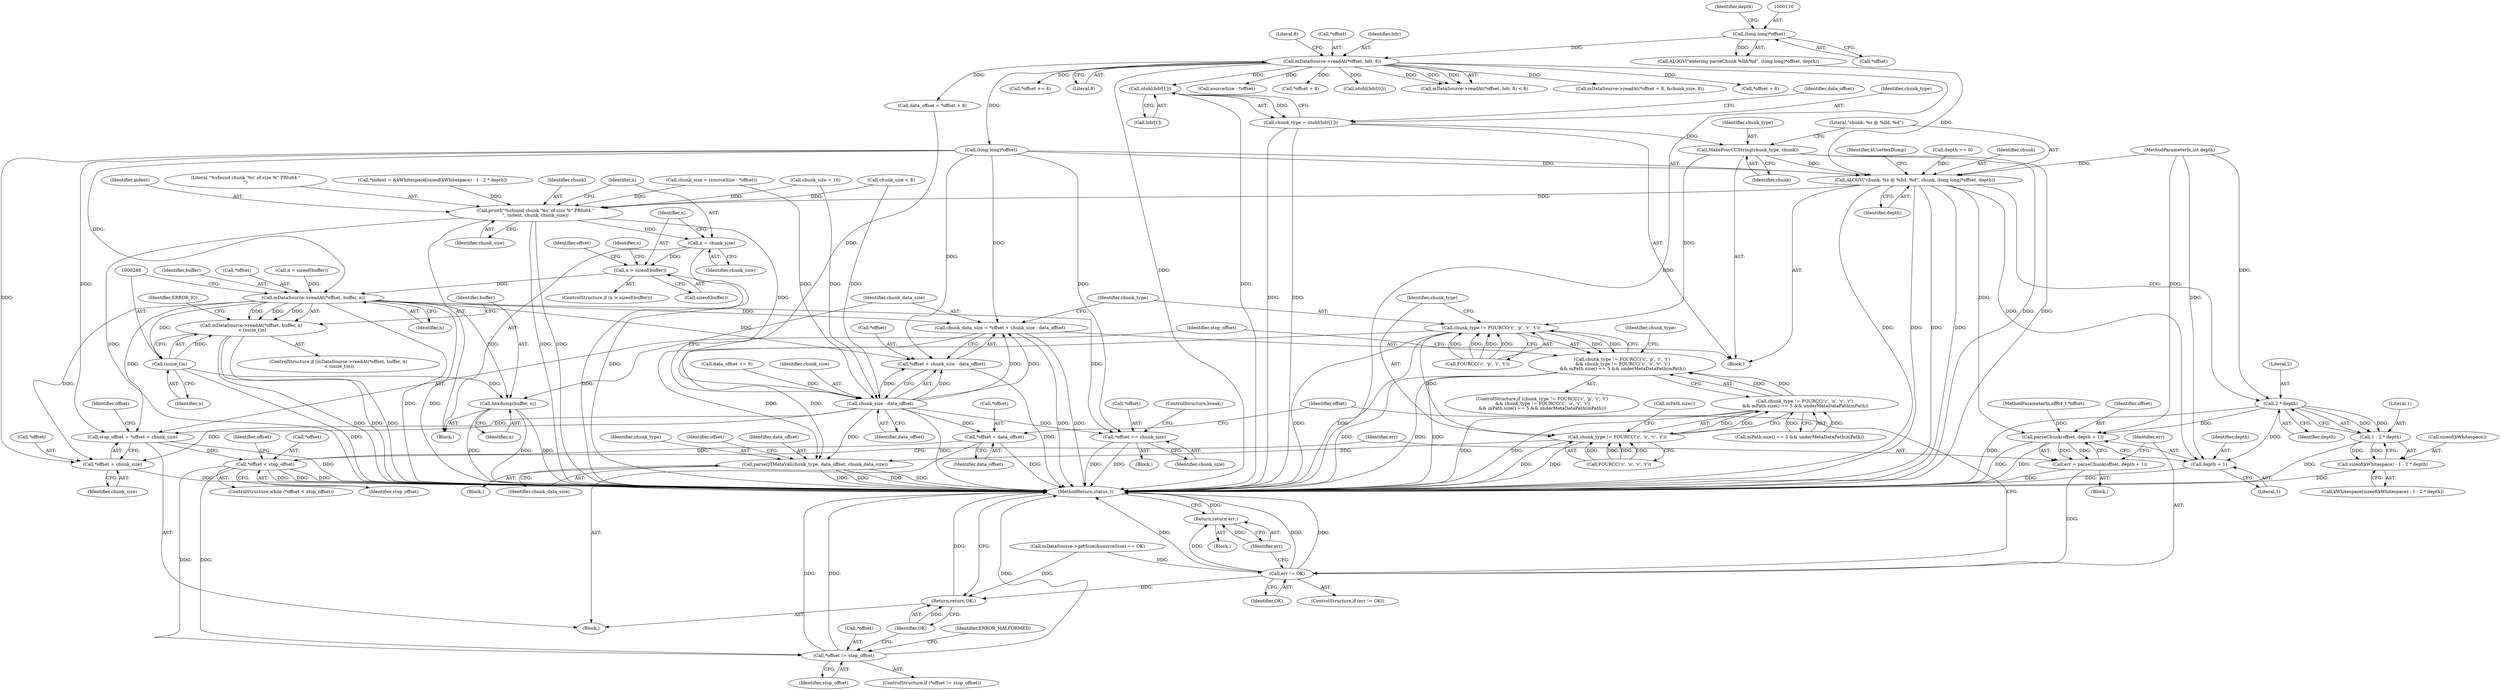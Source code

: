 digraph "0_Android_e7142a0703bc93f75e213e96ebc19000022afed9@array" {
"1000136" [label="(Call,ntohl(hdr[1]))"];
"1000117" [label="(Call,mDataSource->readAt(*offset, hdr, 8))"];
"1000109" [label="(Call,(long long)*offset)"];
"1000134" [label="(Call,chunk_type = ntohl(hdr[1]))"];
"1000228" [label="(Call,MakeFourCCString(chunk_type, chunk))"];
"1000231" [label="(Call,ALOGV(\"chunk: %s @ %lld, %d\", chunk, (long long)*offset, depth))"];
"1000257" [label="(Call,2 * depth)"];
"1000255" [label="(Call,1 - 2 * depth)"];
"1000252" [label="(Call,sizeof(kWhitespace) - 1 - 2 * depth)"];
"1000350" [label="(Call,parseChunk(offset, depth + 1))"];
"1000348" [label="(Call,err = parseChunk(offset, depth + 1))"];
"1000356" [label="(Call,err != OK)"];
"1000360" [label="(Return,return err;)"];
"1000370" [label="(Return,return OK;)"];
"1000352" [label="(Call,depth + 1)"];
"1000260" [label="(Call,printf(\"%sfound chunk '%s' of size %\" PRIu64 \"\n\", indent, chunk, chunk_size))"];
"1000267" [label="(Call,n = chunk_size)"];
"1000271" [label="(Call,n > sizeof(buffer))"];
"1000282" [label="(Call,mDataSource->readAt(*offset, buffer, n))"];
"1000281" [label="(Call,mDataSource->readAt(*offset, buffer, n)\n < (ssize_t)n)"];
"1000287" [label="(Call,(ssize_t)n)"];
"1000293" [label="(Call,hexdump(buffer, n))"];
"1000298" [label="(Call,chunk_data_size = *offset + chunk_size - data_offset)"];
"1003264" [label="(Call,parseQTMetaVal(chunk_type, data_offset, chunk_data_size))"];
"1000300" [label="(Call,*offset + chunk_size - data_offset)"];
"1000331" [label="(Call,stop_offset = *offset + chunk_size)"];
"1000342" [label="(Call,*offset < stop_offset)"];
"1000363" [label="(Call,*offset != stop_offset)"];
"1000333" [label="(Call,*offset + chunk_size)"];
"1003268" [label="(Call,*offset += chunk_size)"];
"1000303" [label="(Call,chunk_size - data_offset)"];
"1000337" [label="(Call,*offset = data_offset)"];
"1000308" [label="(Call,chunk_type != FOURCC('c', 'p', 'r', 't'))"];
"1000307" [label="(Call,chunk_type != FOURCC('c', 'p', 'r', 't')\n && chunk_type != FOURCC('c', 'o', 'v', 'r')\n && mPath.size() == 5 && underMetaDataPath(mPath))"];
"1000316" [label="(Call,chunk_type != FOURCC('c', 'o', 'v', 'r'))"];
"1000315" [label="(Call,chunk_type != FOURCC('c', 'o', 'v', 'r')\n && mPath.size() == 5 && underMetaDataPath(mPath))"];
"1000258" [label="(Literal,2)"];
"1000170" [label="(Call,data_offset += 8)"];
"1000136" [label="(Call,ntohl(hdr[1]))"];
"1000228" [label="(Call,MakeFourCCString(chunk_type, chunk))"];
"1000364" [label="(Call,*offset)"];
"1000142" [label="(Identifier,data_offset)"];
"1000213" [label="(Call,*offset += 4)"];
"1000260" [label="(Call,printf(\"%sfound chunk '%s' of size %\" PRIu64 \"\n\", indent, chunk, chunk_size))"];
"1000298" [label="(Call,chunk_data_size = *offset + chunk_size - data_offset)"];
"1000174" [label="(Call,chunk_size < 16)"];
"1000121" [label="(Literal,8)"];
"1000340" [label="(Identifier,data_offset)"];
"1000122" [label="(Literal,8)"];
"1000348" [label="(Call,err = parseChunk(offset, depth + 1))"];
"1000269" [label="(Identifier,chunk_size)"];
"1000135" [label="(Identifier,chunk_type)"];
"1000263" [label="(Identifier,chunk)"];
"1000201" [label="(Call,sourceSize - *offset)"];
"1000316" [label="(Call,chunk_type != FOURCC('c', 'o', 'v', 'r'))"];
"1000307" [label="(Call,chunk_type != FOURCC('c', 'p', 'r', 't')\n && chunk_type != FOURCC('c', 'o', 'v', 'r')\n && mPath.size() == 5 && underMetaDataPath(mPath))"];
"1000250" [label="(Call,kWhitespace[sizeof(kWhitespace) - 1 - 2 * depth])"];
"1000350" [label="(Call,parseChunk(offset, depth + 1))"];
"1000356" [label="(Call,err != OK)"];
"1000300" [label="(Call,*offset + chunk_size - data_offset)"];
"1000221" [label="(Call,chunk_size < 8)"];
"1000229" [label="(Identifier,chunk_type)"];
"1003258" [label="(Block,)"];
"1003269" [label="(Call,*offset)"];
"1000370" [label="(Return,return OK;)"];
"1000141" [label="(Call,data_offset = *offset + 8)"];
"1000295" [label="(Identifier,n)"];
"1000134" [label="(Call,chunk_type = ntohl(hdr[1]))"];
"1003271" [label="(Identifier,chunk_size)"];
"1000105" [label="(MethodParameterIn,int depth)"];
"1000261" [label="(Literal,\"%sfound chunk '%s' of size %\" PRIu64 \"\n\")"];
"1000252" [label="(Call,sizeof(kWhitespace) - 1 - 2 * depth)"];
"1000106" [label="(Block,)"];
"1000143" [label="(Call,*offset + 8)"];
"1000361" [label="(Identifier,err)"];
"1000363" [label="(Call,*offset != stop_offset)"];
"1000282" [label="(Call,mDataSource->readAt(*offset, buffer, n))"];
"1000129" [label="(Call,ntohl(hdr[0]))"];
"1000344" [label="(Identifier,offset)"];
"1000116" [label="(Call,mDataSource->readAt(*offset, hdr, 8) < 8)"];
"1000276" [label="(Call,n = sizeof(buffer))"];
"1000285" [label="(Identifier,buffer)"];
"1000332" [label="(Identifier,stop_offset)"];
"1000238" [label="(Identifier,depth)"];
"1000271" [label="(Call,n > sizeof(buffer))"];
"1000255" [label="(Call,1 - 2 * depth)"];
"1000231" [label="(Call,ALOGV(\"chunk: %s @ %lld, %d\", chunk, (long long)*offset, depth))"];
"1000371" [label="(Identifier,OK)"];
"1003270" [label="(Identifier,offset)"];
"1000338" [label="(Call,*offset)"];
"1000325" [label="(Call,mPath.size())"];
"1000323" [label="(Call,mPath.size() == 5 && underMetaDataPath(mPath))"];
"1000355" [label="(ControlStructure,if (err != OK))"];
"1000365" [label="(Identifier,offset)"];
"1000331" [label="(Call,stop_offset = *offset + chunk_size)"];
"1000286" [label="(Identifier,n)"];
"1000358" [label="(Identifier,OK)"];
"1000280" [label="(ControlStructure,if (mDataSource->readAt(*offset, buffer, n)\n < (ssize_t)n))"];
"1000247" [label="(Call,*indent = &kWhitespace[sizeof(kWhitespace) - 1 - 2 * depth])"];
"1000293" [label="(Call,hexdump(buffer, n))"];
"1000253" [label="(Call,sizeof(kWhitespace))"];
"1000111" [label="(Call,*offset)"];
"1000310" [label="(Call,FOURCC('c', 'p', 'r', 't'))"];
"1000264" [label="(Identifier,chunk_size)"];
"1000137" [label="(Call,hdr[1])"];
"1000333" [label="(Call,*offset + chunk_size)"];
"1000360" [label="(Return,return err;)"];
"1000317" [label="(Identifier,chunk_type)"];
"1000270" [label="(ControlStructure,if (n > sizeof(buffer)))"];
"1000306" [label="(ControlStructure,if (chunk_type != FOURCC('c', 'p', 'r', 't')\n && chunk_type != FOURCC('c', 'o', 'v', 'r')\n && mPath.size() == 5 && underMetaDataPath(mPath)))"];
"1000341" [label="(ControlStructure,while (*offset < stop_offset))"];
"1000117" [label="(Call,mDataSource->readAt(*offset, hdr, 8))"];
"1000353" [label="(Identifier,depth)"];
"1000109" [label="(Call,(long long)*offset)"];
"1000113" [label="(Identifier,depth)"];
"1000187" [label="(Call,depth == 0)"];
"1003267" [label="(Identifier,chunk_data_size)"];
"1000283" [label="(Call,*offset)"];
"1003266" [label="(Identifier,data_offset)"];
"1000230" [label="(Identifier,chunk)"];
"1003264" [label="(Call,parseQTMetaVal(chunk_type, data_offset, chunk_data_size))"];
"1000352" [label="(Call,depth + 1)"];
"1000256" [label="(Literal,1)"];
"1000118" [label="(Call,*offset)"];
"1000351" [label="(Identifier,offset)"];
"1000289" [label="(Identifier,n)"];
"1000357" [label="(Identifier,err)"];
"1000294" [label="(Identifier,buffer)"];
"1003275" [label="(MethodReturn,status_t)"];
"1000199" [label="(Call,chunk_size = (sourceSize - *offset))"];
"1000359" [label="(Block,)"];
"1000234" [label="(Call,(long long)*offset)"];
"1000292" [label="(Identifier,ERROR_IO)"];
"1000107" [label="(Call,ALOGV(\"entering parseChunk %lld/%d\", (long long)*offset, depth))"];
"1000287" [label="(Call,(ssize_t)n)"];
"1000345" [label="(Identifier,stop_offset)"];
"1000334" [label="(Call,*offset)"];
"1000120" [label="(Identifier,hdr)"];
"1000232" [label="(Literal,\"chunk: %s @ %lld, %d\")"];
"1003268" [label="(Call,*offset += chunk_size)"];
"1000343" [label="(Call,*offset)"];
"1000284" [label="(Identifier,offset)"];
"1000104" [label="(MethodParameterIn,off64_t *offset)"];
"1000262" [label="(Identifier,indent)"];
"1000339" [label="(Identifier,offset)"];
"1000154" [label="(Call,mDataSource->readAt(*offset + 8, &chunk_size, 8))"];
"1000354" [label="(Literal,1)"];
"1000233" [label="(Identifier,chunk)"];
"1000267" [label="(Call,n = chunk_size)"];
"1000155" [label="(Call,*offset + 8)"];
"1003272" [label="(ControlStructure,break;)"];
"1000273" [label="(Call,sizeof(buffer))"];
"1000342" [label="(Call,*offset < stop_offset)"];
"1000315" [label="(Call,chunk_type != FOURCC('c', 'o', 'v', 'r')\n && mPath.size() == 5 && underMetaDataPath(mPath))"];
"1000369" [label="(Identifier,ERROR_MALFORMED)"];
"1000366" [label="(Identifier,stop_offset)"];
"1000240" [label="(Identifier,kUseHexDump)"];
"1000305" [label="(Identifier,data_offset)"];
"1000318" [label="(Call,FOURCC('c', 'o', 'v', 'r'))"];
"1000304" [label="(Identifier,chunk_size)"];
"1000268" [label="(Identifier,n)"];
"1000346" [label="(Block,)"];
"1000257" [label="(Call,2 * depth)"];
"1000303" [label="(Call,chunk_size - data_offset)"];
"1000272" [label="(Identifier,n)"];
"1000299" [label="(Identifier,chunk_data_size)"];
"1000259" [label="(Identifier,depth)"];
"1000329" [label="(Block,)"];
"1000277" [label="(Identifier,n)"];
"1000336" [label="(Identifier,chunk_size)"];
"1000241" [label="(Block,)"];
"1000281" [label="(Call,mDataSource->readAt(*offset, buffer, n)\n < (ssize_t)n)"];
"1000309" [label="(Identifier,chunk_type)"];
"1000301" [label="(Call,*offset)"];
"1000349" [label="(Identifier,err)"];
"1000337" [label="(Call,*offset = data_offset)"];
"1003263" [label="(Block,)"];
"1000362" [label="(ControlStructure,if (*offset != stop_offset))"];
"1000373" [label="(Identifier,chunk_type)"];
"1000193" [label="(Call,mDataSource->getSize(&sourceSize) == OK)"];
"1003265" [label="(Identifier,chunk_type)"];
"1000308" [label="(Call,chunk_type != FOURCC('c', 'p', 'r', 't'))"];
"1000136" -> "1000134"  [label="AST: "];
"1000136" -> "1000137"  [label="CFG: "];
"1000137" -> "1000136"  [label="AST: "];
"1000134" -> "1000136"  [label="CFG: "];
"1000136" -> "1003275"  [label="DDG: "];
"1000136" -> "1000134"  [label="DDG: "];
"1000117" -> "1000136"  [label="DDG: "];
"1000117" -> "1000116"  [label="AST: "];
"1000117" -> "1000121"  [label="CFG: "];
"1000118" -> "1000117"  [label="AST: "];
"1000120" -> "1000117"  [label="AST: "];
"1000121" -> "1000117"  [label="AST: "];
"1000122" -> "1000117"  [label="CFG: "];
"1000117" -> "1003275"  [label="DDG: "];
"1000117" -> "1003275"  [label="DDG: "];
"1000117" -> "1000116"  [label="DDG: "];
"1000117" -> "1000116"  [label="DDG: "];
"1000117" -> "1000116"  [label="DDG: "];
"1000109" -> "1000117"  [label="DDG: "];
"1000117" -> "1000129"  [label="DDG: "];
"1000117" -> "1000141"  [label="DDG: "];
"1000117" -> "1000143"  [label="DDG: "];
"1000117" -> "1000154"  [label="DDG: "];
"1000117" -> "1000155"  [label="DDG: "];
"1000117" -> "1000201"  [label="DDG: "];
"1000117" -> "1000213"  [label="DDG: "];
"1000117" -> "1000234"  [label="DDG: "];
"1000109" -> "1000107"  [label="AST: "];
"1000109" -> "1000111"  [label="CFG: "];
"1000110" -> "1000109"  [label="AST: "];
"1000111" -> "1000109"  [label="AST: "];
"1000113" -> "1000109"  [label="CFG: "];
"1000109" -> "1000107"  [label="DDG: "];
"1000134" -> "1000106"  [label="AST: "];
"1000135" -> "1000134"  [label="AST: "];
"1000142" -> "1000134"  [label="CFG: "];
"1000134" -> "1003275"  [label="DDG: "];
"1000134" -> "1003275"  [label="DDG: "];
"1000134" -> "1000228"  [label="DDG: "];
"1000228" -> "1000106"  [label="AST: "];
"1000228" -> "1000230"  [label="CFG: "];
"1000229" -> "1000228"  [label="AST: "];
"1000230" -> "1000228"  [label="AST: "];
"1000232" -> "1000228"  [label="CFG: "];
"1000228" -> "1003275"  [label="DDG: "];
"1000228" -> "1003275"  [label="DDG: "];
"1000228" -> "1000231"  [label="DDG: "];
"1000228" -> "1000308"  [label="DDG: "];
"1000231" -> "1000106"  [label="AST: "];
"1000231" -> "1000238"  [label="CFG: "];
"1000232" -> "1000231"  [label="AST: "];
"1000233" -> "1000231"  [label="AST: "];
"1000234" -> "1000231"  [label="AST: "];
"1000238" -> "1000231"  [label="AST: "];
"1000240" -> "1000231"  [label="CFG: "];
"1000231" -> "1003275"  [label="DDG: "];
"1000231" -> "1003275"  [label="DDG: "];
"1000231" -> "1003275"  [label="DDG: "];
"1000231" -> "1003275"  [label="DDG: "];
"1000234" -> "1000231"  [label="DDG: "];
"1000187" -> "1000231"  [label="DDG: "];
"1000107" -> "1000231"  [label="DDG: "];
"1000105" -> "1000231"  [label="DDG: "];
"1000231" -> "1000257"  [label="DDG: "];
"1000231" -> "1000260"  [label="DDG: "];
"1000231" -> "1000350"  [label="DDG: "];
"1000231" -> "1000352"  [label="DDG: "];
"1000257" -> "1000255"  [label="AST: "];
"1000257" -> "1000259"  [label="CFG: "];
"1000258" -> "1000257"  [label="AST: "];
"1000259" -> "1000257"  [label="AST: "];
"1000255" -> "1000257"  [label="CFG: "];
"1000257" -> "1003275"  [label="DDG: "];
"1000257" -> "1000255"  [label="DDG: "];
"1000257" -> "1000255"  [label="DDG: "];
"1000105" -> "1000257"  [label="DDG: "];
"1000257" -> "1000350"  [label="DDG: "];
"1000257" -> "1000352"  [label="DDG: "];
"1000255" -> "1000252"  [label="AST: "];
"1000256" -> "1000255"  [label="AST: "];
"1000252" -> "1000255"  [label="CFG: "];
"1000255" -> "1003275"  [label="DDG: "];
"1000255" -> "1000252"  [label="DDG: "];
"1000255" -> "1000252"  [label="DDG: "];
"1000252" -> "1000250"  [label="AST: "];
"1000253" -> "1000252"  [label="AST: "];
"1000250" -> "1000252"  [label="CFG: "];
"1000252" -> "1003275"  [label="DDG: "];
"1000350" -> "1000348"  [label="AST: "];
"1000350" -> "1000352"  [label="CFG: "];
"1000351" -> "1000350"  [label="AST: "];
"1000352" -> "1000350"  [label="AST: "];
"1000348" -> "1000350"  [label="CFG: "];
"1000350" -> "1003275"  [label="DDG: "];
"1000350" -> "1003275"  [label="DDG: "];
"1000350" -> "1000348"  [label="DDG: "];
"1000350" -> "1000348"  [label="DDG: "];
"1000104" -> "1000350"  [label="DDG: "];
"1000105" -> "1000350"  [label="DDG: "];
"1000348" -> "1000346"  [label="AST: "];
"1000349" -> "1000348"  [label="AST: "];
"1000357" -> "1000348"  [label="CFG: "];
"1000348" -> "1003275"  [label="DDG: "];
"1000348" -> "1000356"  [label="DDG: "];
"1000356" -> "1000355"  [label="AST: "];
"1000356" -> "1000358"  [label="CFG: "];
"1000357" -> "1000356"  [label="AST: "];
"1000358" -> "1000356"  [label="AST: "];
"1000344" -> "1000356"  [label="CFG: "];
"1000361" -> "1000356"  [label="CFG: "];
"1000356" -> "1003275"  [label="DDG: "];
"1000356" -> "1003275"  [label="DDG: "];
"1000356" -> "1003275"  [label="DDG: "];
"1000193" -> "1000356"  [label="DDG: "];
"1000356" -> "1000360"  [label="DDG: "];
"1000356" -> "1000370"  [label="DDG: "];
"1000360" -> "1000359"  [label="AST: "];
"1000360" -> "1000361"  [label="CFG: "];
"1000361" -> "1000360"  [label="AST: "];
"1003275" -> "1000360"  [label="CFG: "];
"1000360" -> "1003275"  [label="DDG: "];
"1000361" -> "1000360"  [label="DDG: "];
"1000370" -> "1000329"  [label="AST: "];
"1000370" -> "1000371"  [label="CFG: "];
"1000371" -> "1000370"  [label="AST: "];
"1003275" -> "1000370"  [label="CFG: "];
"1000370" -> "1003275"  [label="DDG: "];
"1000371" -> "1000370"  [label="DDG: "];
"1000193" -> "1000370"  [label="DDG: "];
"1000352" -> "1000354"  [label="CFG: "];
"1000353" -> "1000352"  [label="AST: "];
"1000354" -> "1000352"  [label="AST: "];
"1000352" -> "1003275"  [label="DDG: "];
"1000105" -> "1000352"  [label="DDG: "];
"1000260" -> "1000241"  [label="AST: "];
"1000260" -> "1000264"  [label="CFG: "];
"1000261" -> "1000260"  [label="AST: "];
"1000262" -> "1000260"  [label="AST: "];
"1000263" -> "1000260"  [label="AST: "];
"1000264" -> "1000260"  [label="AST: "];
"1000268" -> "1000260"  [label="CFG: "];
"1000260" -> "1003275"  [label="DDG: "];
"1000260" -> "1003275"  [label="DDG: "];
"1000260" -> "1003275"  [label="DDG: "];
"1000247" -> "1000260"  [label="DDG: "];
"1000199" -> "1000260"  [label="DDG: "];
"1000221" -> "1000260"  [label="DDG: "];
"1000174" -> "1000260"  [label="DDG: "];
"1000260" -> "1000267"  [label="DDG: "];
"1000260" -> "1000303"  [label="DDG: "];
"1000267" -> "1000241"  [label="AST: "];
"1000267" -> "1000269"  [label="CFG: "];
"1000268" -> "1000267"  [label="AST: "];
"1000269" -> "1000267"  [label="AST: "];
"1000272" -> "1000267"  [label="CFG: "];
"1000267" -> "1003275"  [label="DDG: "];
"1000267" -> "1000271"  [label="DDG: "];
"1000271" -> "1000270"  [label="AST: "];
"1000271" -> "1000273"  [label="CFG: "];
"1000272" -> "1000271"  [label="AST: "];
"1000273" -> "1000271"  [label="AST: "];
"1000277" -> "1000271"  [label="CFG: "];
"1000284" -> "1000271"  [label="CFG: "];
"1000271" -> "1003275"  [label="DDG: "];
"1000271" -> "1000282"  [label="DDG: "];
"1000282" -> "1000281"  [label="AST: "];
"1000282" -> "1000286"  [label="CFG: "];
"1000283" -> "1000282"  [label="AST: "];
"1000285" -> "1000282"  [label="AST: "];
"1000286" -> "1000282"  [label="AST: "];
"1000288" -> "1000282"  [label="CFG: "];
"1000282" -> "1003275"  [label="DDG: "];
"1000282" -> "1003275"  [label="DDG: "];
"1000282" -> "1000281"  [label="DDG: "];
"1000282" -> "1000281"  [label="DDG: "];
"1000282" -> "1000281"  [label="DDG: "];
"1000234" -> "1000282"  [label="DDG: "];
"1000276" -> "1000282"  [label="DDG: "];
"1000282" -> "1000287"  [label="DDG: "];
"1000282" -> "1000293"  [label="DDG: "];
"1000282" -> "1000298"  [label="DDG: "];
"1000282" -> "1000300"  [label="DDG: "];
"1000282" -> "1000331"  [label="DDG: "];
"1000282" -> "1000333"  [label="DDG: "];
"1000282" -> "1003268"  [label="DDG: "];
"1000281" -> "1000280"  [label="AST: "];
"1000281" -> "1000287"  [label="CFG: "];
"1000287" -> "1000281"  [label="AST: "];
"1000292" -> "1000281"  [label="CFG: "];
"1000294" -> "1000281"  [label="CFG: "];
"1000281" -> "1003275"  [label="DDG: "];
"1000281" -> "1003275"  [label="DDG: "];
"1000281" -> "1003275"  [label="DDG: "];
"1000287" -> "1000281"  [label="DDG: "];
"1000287" -> "1000289"  [label="CFG: "];
"1000288" -> "1000287"  [label="AST: "];
"1000289" -> "1000287"  [label="AST: "];
"1000287" -> "1003275"  [label="DDG: "];
"1000287" -> "1000293"  [label="DDG: "];
"1000293" -> "1000241"  [label="AST: "];
"1000293" -> "1000295"  [label="CFG: "];
"1000294" -> "1000293"  [label="AST: "];
"1000295" -> "1000293"  [label="AST: "];
"1000299" -> "1000293"  [label="CFG: "];
"1000293" -> "1003275"  [label="DDG: "];
"1000293" -> "1003275"  [label="DDG: "];
"1000293" -> "1003275"  [label="DDG: "];
"1000298" -> "1000106"  [label="AST: "];
"1000298" -> "1000300"  [label="CFG: "];
"1000299" -> "1000298"  [label="AST: "];
"1000300" -> "1000298"  [label="AST: "];
"1000309" -> "1000298"  [label="CFG: "];
"1000298" -> "1003275"  [label="DDG: "];
"1000298" -> "1003275"  [label="DDG: "];
"1000234" -> "1000298"  [label="DDG: "];
"1000303" -> "1000298"  [label="DDG: "];
"1000303" -> "1000298"  [label="DDG: "];
"1000298" -> "1003264"  [label="DDG: "];
"1003264" -> "1003263"  [label="AST: "];
"1003264" -> "1003267"  [label="CFG: "];
"1003265" -> "1003264"  [label="AST: "];
"1003266" -> "1003264"  [label="AST: "];
"1003267" -> "1003264"  [label="AST: "];
"1003270" -> "1003264"  [label="CFG: "];
"1003264" -> "1003275"  [label="DDG: "];
"1003264" -> "1003275"  [label="DDG: "];
"1003264" -> "1003275"  [label="DDG: "];
"1003264" -> "1003275"  [label="DDG: "];
"1000308" -> "1003264"  [label="DDG: "];
"1000316" -> "1003264"  [label="DDG: "];
"1000303" -> "1003264"  [label="DDG: "];
"1000300" -> "1000303"  [label="CFG: "];
"1000301" -> "1000300"  [label="AST: "];
"1000303" -> "1000300"  [label="AST: "];
"1000300" -> "1003275"  [label="DDG: "];
"1000234" -> "1000300"  [label="DDG: "];
"1000303" -> "1000300"  [label="DDG: "];
"1000303" -> "1000300"  [label="DDG: "];
"1000331" -> "1000329"  [label="AST: "];
"1000331" -> "1000333"  [label="CFG: "];
"1000332" -> "1000331"  [label="AST: "];
"1000333" -> "1000331"  [label="AST: "];
"1000339" -> "1000331"  [label="CFG: "];
"1000331" -> "1003275"  [label="DDG: "];
"1000234" -> "1000331"  [label="DDG: "];
"1000303" -> "1000331"  [label="DDG: "];
"1000331" -> "1000342"  [label="DDG: "];
"1000342" -> "1000341"  [label="AST: "];
"1000342" -> "1000345"  [label="CFG: "];
"1000343" -> "1000342"  [label="AST: "];
"1000345" -> "1000342"  [label="AST: "];
"1000349" -> "1000342"  [label="CFG: "];
"1000365" -> "1000342"  [label="CFG: "];
"1000342" -> "1003275"  [label="DDG: "];
"1000342" -> "1003275"  [label="DDG: "];
"1000342" -> "1003275"  [label="DDG: "];
"1000337" -> "1000342"  [label="DDG: "];
"1000342" -> "1000363"  [label="DDG: "];
"1000342" -> "1000363"  [label="DDG: "];
"1000363" -> "1000362"  [label="AST: "];
"1000363" -> "1000366"  [label="CFG: "];
"1000364" -> "1000363"  [label="AST: "];
"1000366" -> "1000363"  [label="AST: "];
"1000369" -> "1000363"  [label="CFG: "];
"1000371" -> "1000363"  [label="CFG: "];
"1000363" -> "1003275"  [label="DDG: "];
"1000363" -> "1003275"  [label="DDG: "];
"1000363" -> "1003275"  [label="DDG: "];
"1000333" -> "1000336"  [label="CFG: "];
"1000334" -> "1000333"  [label="AST: "];
"1000336" -> "1000333"  [label="AST: "];
"1000333" -> "1003275"  [label="DDG: "];
"1000234" -> "1000333"  [label="DDG: "];
"1000303" -> "1000333"  [label="DDG: "];
"1003268" -> "1003258"  [label="AST: "];
"1003268" -> "1003271"  [label="CFG: "];
"1003269" -> "1003268"  [label="AST: "];
"1003271" -> "1003268"  [label="AST: "];
"1003272" -> "1003268"  [label="CFG: "];
"1003268" -> "1003275"  [label="DDG: "];
"1003268" -> "1003275"  [label="DDG: "];
"1000303" -> "1003268"  [label="DDG: "];
"1000234" -> "1003268"  [label="DDG: "];
"1000303" -> "1000305"  [label="CFG: "];
"1000304" -> "1000303"  [label="AST: "];
"1000305" -> "1000303"  [label="AST: "];
"1000303" -> "1003275"  [label="DDG: "];
"1000199" -> "1000303"  [label="DDG: "];
"1000221" -> "1000303"  [label="DDG: "];
"1000174" -> "1000303"  [label="DDG: "];
"1000141" -> "1000303"  [label="DDG: "];
"1000170" -> "1000303"  [label="DDG: "];
"1000303" -> "1000337"  [label="DDG: "];
"1000337" -> "1000329"  [label="AST: "];
"1000337" -> "1000340"  [label="CFG: "];
"1000338" -> "1000337"  [label="AST: "];
"1000340" -> "1000337"  [label="AST: "];
"1000344" -> "1000337"  [label="CFG: "];
"1000337" -> "1003275"  [label="DDG: "];
"1000308" -> "1000307"  [label="AST: "];
"1000308" -> "1000310"  [label="CFG: "];
"1000309" -> "1000308"  [label="AST: "];
"1000310" -> "1000308"  [label="AST: "];
"1000317" -> "1000308"  [label="CFG: "];
"1000307" -> "1000308"  [label="CFG: "];
"1000308" -> "1003275"  [label="DDG: "];
"1000308" -> "1003275"  [label="DDG: "];
"1000308" -> "1000307"  [label="DDG: "];
"1000308" -> "1000307"  [label="DDG: "];
"1000310" -> "1000308"  [label="DDG: "];
"1000310" -> "1000308"  [label="DDG: "];
"1000310" -> "1000308"  [label="DDG: "];
"1000310" -> "1000308"  [label="DDG: "];
"1000308" -> "1000316"  [label="DDG: "];
"1000307" -> "1000306"  [label="AST: "];
"1000307" -> "1000315"  [label="CFG: "];
"1000315" -> "1000307"  [label="AST: "];
"1000332" -> "1000307"  [label="CFG: "];
"1000373" -> "1000307"  [label="CFG: "];
"1000307" -> "1003275"  [label="DDG: "];
"1000307" -> "1003275"  [label="DDG: "];
"1000307" -> "1003275"  [label="DDG: "];
"1000315" -> "1000307"  [label="DDG: "];
"1000315" -> "1000307"  [label="DDG: "];
"1000316" -> "1000315"  [label="AST: "];
"1000316" -> "1000318"  [label="CFG: "];
"1000317" -> "1000316"  [label="AST: "];
"1000318" -> "1000316"  [label="AST: "];
"1000325" -> "1000316"  [label="CFG: "];
"1000315" -> "1000316"  [label="CFG: "];
"1000316" -> "1003275"  [label="DDG: "];
"1000316" -> "1003275"  [label="DDG: "];
"1000316" -> "1000315"  [label="DDG: "];
"1000316" -> "1000315"  [label="DDG: "];
"1000318" -> "1000316"  [label="DDG: "];
"1000318" -> "1000316"  [label="DDG: "];
"1000318" -> "1000316"  [label="DDG: "];
"1000318" -> "1000316"  [label="DDG: "];
"1000315" -> "1000323"  [label="CFG: "];
"1000323" -> "1000315"  [label="AST: "];
"1000315" -> "1003275"  [label="DDG: "];
"1000315" -> "1003275"  [label="DDG: "];
"1000323" -> "1000315"  [label="DDG: "];
"1000323" -> "1000315"  [label="DDG: "];
}
